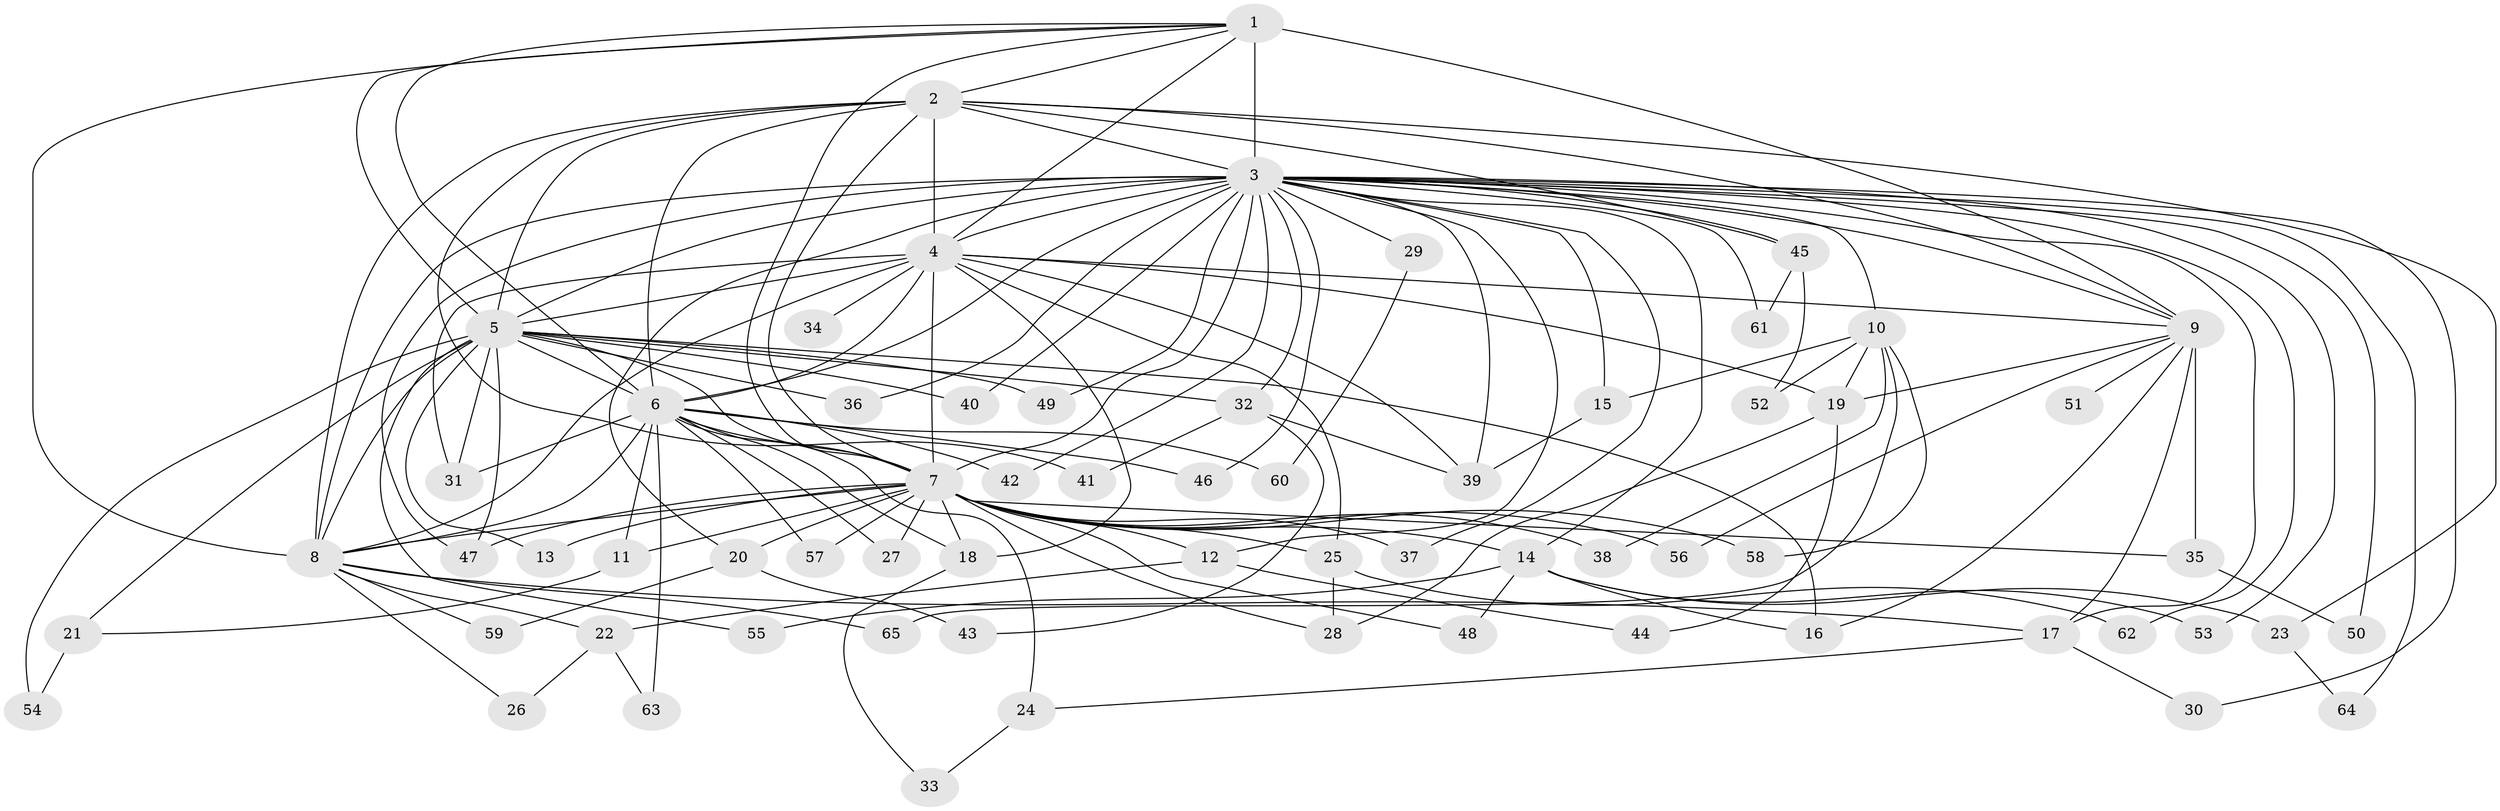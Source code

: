 // original degree distribution, {19: 0.03333333333333333, 15: 0.03333333333333333, 20: 0.022222222222222223, 28: 0.022222222222222223, 2: 0.5666666666666667, 6: 0.011111111111111112, 8: 0.011111111111111112, 3: 0.18888888888888888, 4: 0.07777777777777778, 7: 0.011111111111111112, 5: 0.022222222222222223}
// Generated by graph-tools (version 1.1) at 2025/49/03/04/25 22:49:29]
// undirected, 65 vertices, 149 edges
graph export_dot {
  node [color=gray90,style=filled];
  1;
  2;
  3;
  4;
  5;
  6;
  7;
  8;
  9;
  10;
  11;
  12;
  13;
  14;
  15;
  16;
  17;
  18;
  19;
  20;
  21;
  22;
  23;
  24;
  25;
  26;
  27;
  28;
  29;
  30;
  31;
  32;
  33;
  34;
  35;
  36;
  37;
  38;
  39;
  40;
  41;
  42;
  43;
  44;
  45;
  46;
  47;
  48;
  49;
  50;
  51;
  52;
  53;
  54;
  55;
  56;
  57;
  58;
  59;
  60;
  61;
  62;
  63;
  64;
  65;
  1 -- 2 [weight=1.0];
  1 -- 3 [weight=2.0];
  1 -- 4 [weight=1.0];
  1 -- 5 [weight=3.0];
  1 -- 6 [weight=1.0];
  1 -- 7 [weight=1.0];
  1 -- 8 [weight=1.0];
  1 -- 9 [weight=8.0];
  2 -- 3 [weight=2.0];
  2 -- 4 [weight=2.0];
  2 -- 5 [weight=3.0];
  2 -- 6 [weight=1.0];
  2 -- 7 [weight=1.0];
  2 -- 8 [weight=1.0];
  2 -- 9 [weight=1.0];
  2 -- 23 [weight=1.0];
  2 -- 41 [weight=1.0];
  2 -- 45 [weight=1.0];
  3 -- 4 [weight=2.0];
  3 -- 5 [weight=4.0];
  3 -- 6 [weight=2.0];
  3 -- 7 [weight=3.0];
  3 -- 8 [weight=2.0];
  3 -- 9 [weight=1.0];
  3 -- 10 [weight=2.0];
  3 -- 12 [weight=1.0];
  3 -- 14 [weight=1.0];
  3 -- 15 [weight=1.0];
  3 -- 17 [weight=1.0];
  3 -- 20 [weight=1.0];
  3 -- 29 [weight=1.0];
  3 -- 30 [weight=1.0];
  3 -- 32 [weight=1.0];
  3 -- 36 [weight=1.0];
  3 -- 37 [weight=1.0];
  3 -- 39 [weight=1.0];
  3 -- 40 [weight=1.0];
  3 -- 42 [weight=1.0];
  3 -- 45 [weight=1.0];
  3 -- 46 [weight=1.0];
  3 -- 47 [weight=1.0];
  3 -- 49 [weight=1.0];
  3 -- 50 [weight=1.0];
  3 -- 53 [weight=1.0];
  3 -- 61 [weight=1.0];
  3 -- 62 [weight=1.0];
  3 -- 64 [weight=1.0];
  4 -- 5 [weight=2.0];
  4 -- 6 [weight=1.0];
  4 -- 7 [weight=1.0];
  4 -- 8 [weight=1.0];
  4 -- 9 [weight=2.0];
  4 -- 18 [weight=1.0];
  4 -- 19 [weight=1.0];
  4 -- 25 [weight=1.0];
  4 -- 31 [weight=1.0];
  4 -- 34 [weight=1.0];
  4 -- 39 [weight=1.0];
  5 -- 6 [weight=3.0];
  5 -- 7 [weight=2.0];
  5 -- 8 [weight=3.0];
  5 -- 13 [weight=1.0];
  5 -- 16 [weight=1.0];
  5 -- 21 [weight=1.0];
  5 -- 31 [weight=1.0];
  5 -- 32 [weight=1.0];
  5 -- 36 [weight=1.0];
  5 -- 40 [weight=1.0];
  5 -- 47 [weight=1.0];
  5 -- 49 [weight=1.0];
  5 -- 54 [weight=1.0];
  5 -- 55 [weight=1.0];
  6 -- 7 [weight=1.0];
  6 -- 8 [weight=1.0];
  6 -- 11 [weight=1.0];
  6 -- 18 [weight=1.0];
  6 -- 24 [weight=1.0];
  6 -- 27 [weight=1.0];
  6 -- 31 [weight=1.0];
  6 -- 42 [weight=1.0];
  6 -- 46 [weight=1.0];
  6 -- 57 [weight=1.0];
  6 -- 60 [weight=1.0];
  6 -- 63 [weight=1.0];
  7 -- 8 [weight=1.0];
  7 -- 11 [weight=1.0];
  7 -- 12 [weight=1.0];
  7 -- 13 [weight=1.0];
  7 -- 14 [weight=1.0];
  7 -- 18 [weight=2.0];
  7 -- 20 [weight=1.0];
  7 -- 25 [weight=1.0];
  7 -- 27 [weight=1.0];
  7 -- 28 [weight=1.0];
  7 -- 35 [weight=1.0];
  7 -- 37 [weight=1.0];
  7 -- 38 [weight=1.0];
  7 -- 47 [weight=1.0];
  7 -- 48 [weight=1.0];
  7 -- 56 [weight=1.0];
  7 -- 57 [weight=1.0];
  7 -- 58 [weight=1.0];
  8 -- 17 [weight=1.0];
  8 -- 22 [weight=1.0];
  8 -- 26 [weight=1.0];
  8 -- 59 [weight=1.0];
  8 -- 65 [weight=1.0];
  9 -- 16 [weight=1.0];
  9 -- 17 [weight=1.0];
  9 -- 19 [weight=1.0];
  9 -- 35 [weight=1.0];
  9 -- 51 [weight=2.0];
  9 -- 56 [weight=1.0];
  10 -- 15 [weight=1.0];
  10 -- 19 [weight=1.0];
  10 -- 38 [weight=1.0];
  10 -- 52 [weight=1.0];
  10 -- 58 [weight=1.0];
  10 -- 65 [weight=1.0];
  11 -- 21 [weight=1.0];
  12 -- 22 [weight=1.0];
  12 -- 44 [weight=1.0];
  14 -- 16 [weight=1.0];
  14 -- 23 [weight=1.0];
  14 -- 48 [weight=1.0];
  14 -- 53 [weight=1.0];
  14 -- 55 [weight=1.0];
  15 -- 39 [weight=1.0];
  17 -- 24 [weight=1.0];
  17 -- 30 [weight=1.0];
  18 -- 33 [weight=1.0];
  19 -- 28 [weight=1.0];
  19 -- 44 [weight=1.0];
  20 -- 43 [weight=1.0];
  20 -- 59 [weight=1.0];
  21 -- 54 [weight=1.0];
  22 -- 26 [weight=1.0];
  22 -- 63 [weight=1.0];
  23 -- 64 [weight=1.0];
  24 -- 33 [weight=1.0];
  25 -- 28 [weight=1.0];
  25 -- 62 [weight=1.0];
  29 -- 60 [weight=1.0];
  32 -- 39 [weight=1.0];
  32 -- 41 [weight=1.0];
  32 -- 43 [weight=1.0];
  35 -- 50 [weight=1.0];
  45 -- 52 [weight=1.0];
  45 -- 61 [weight=1.0];
}
